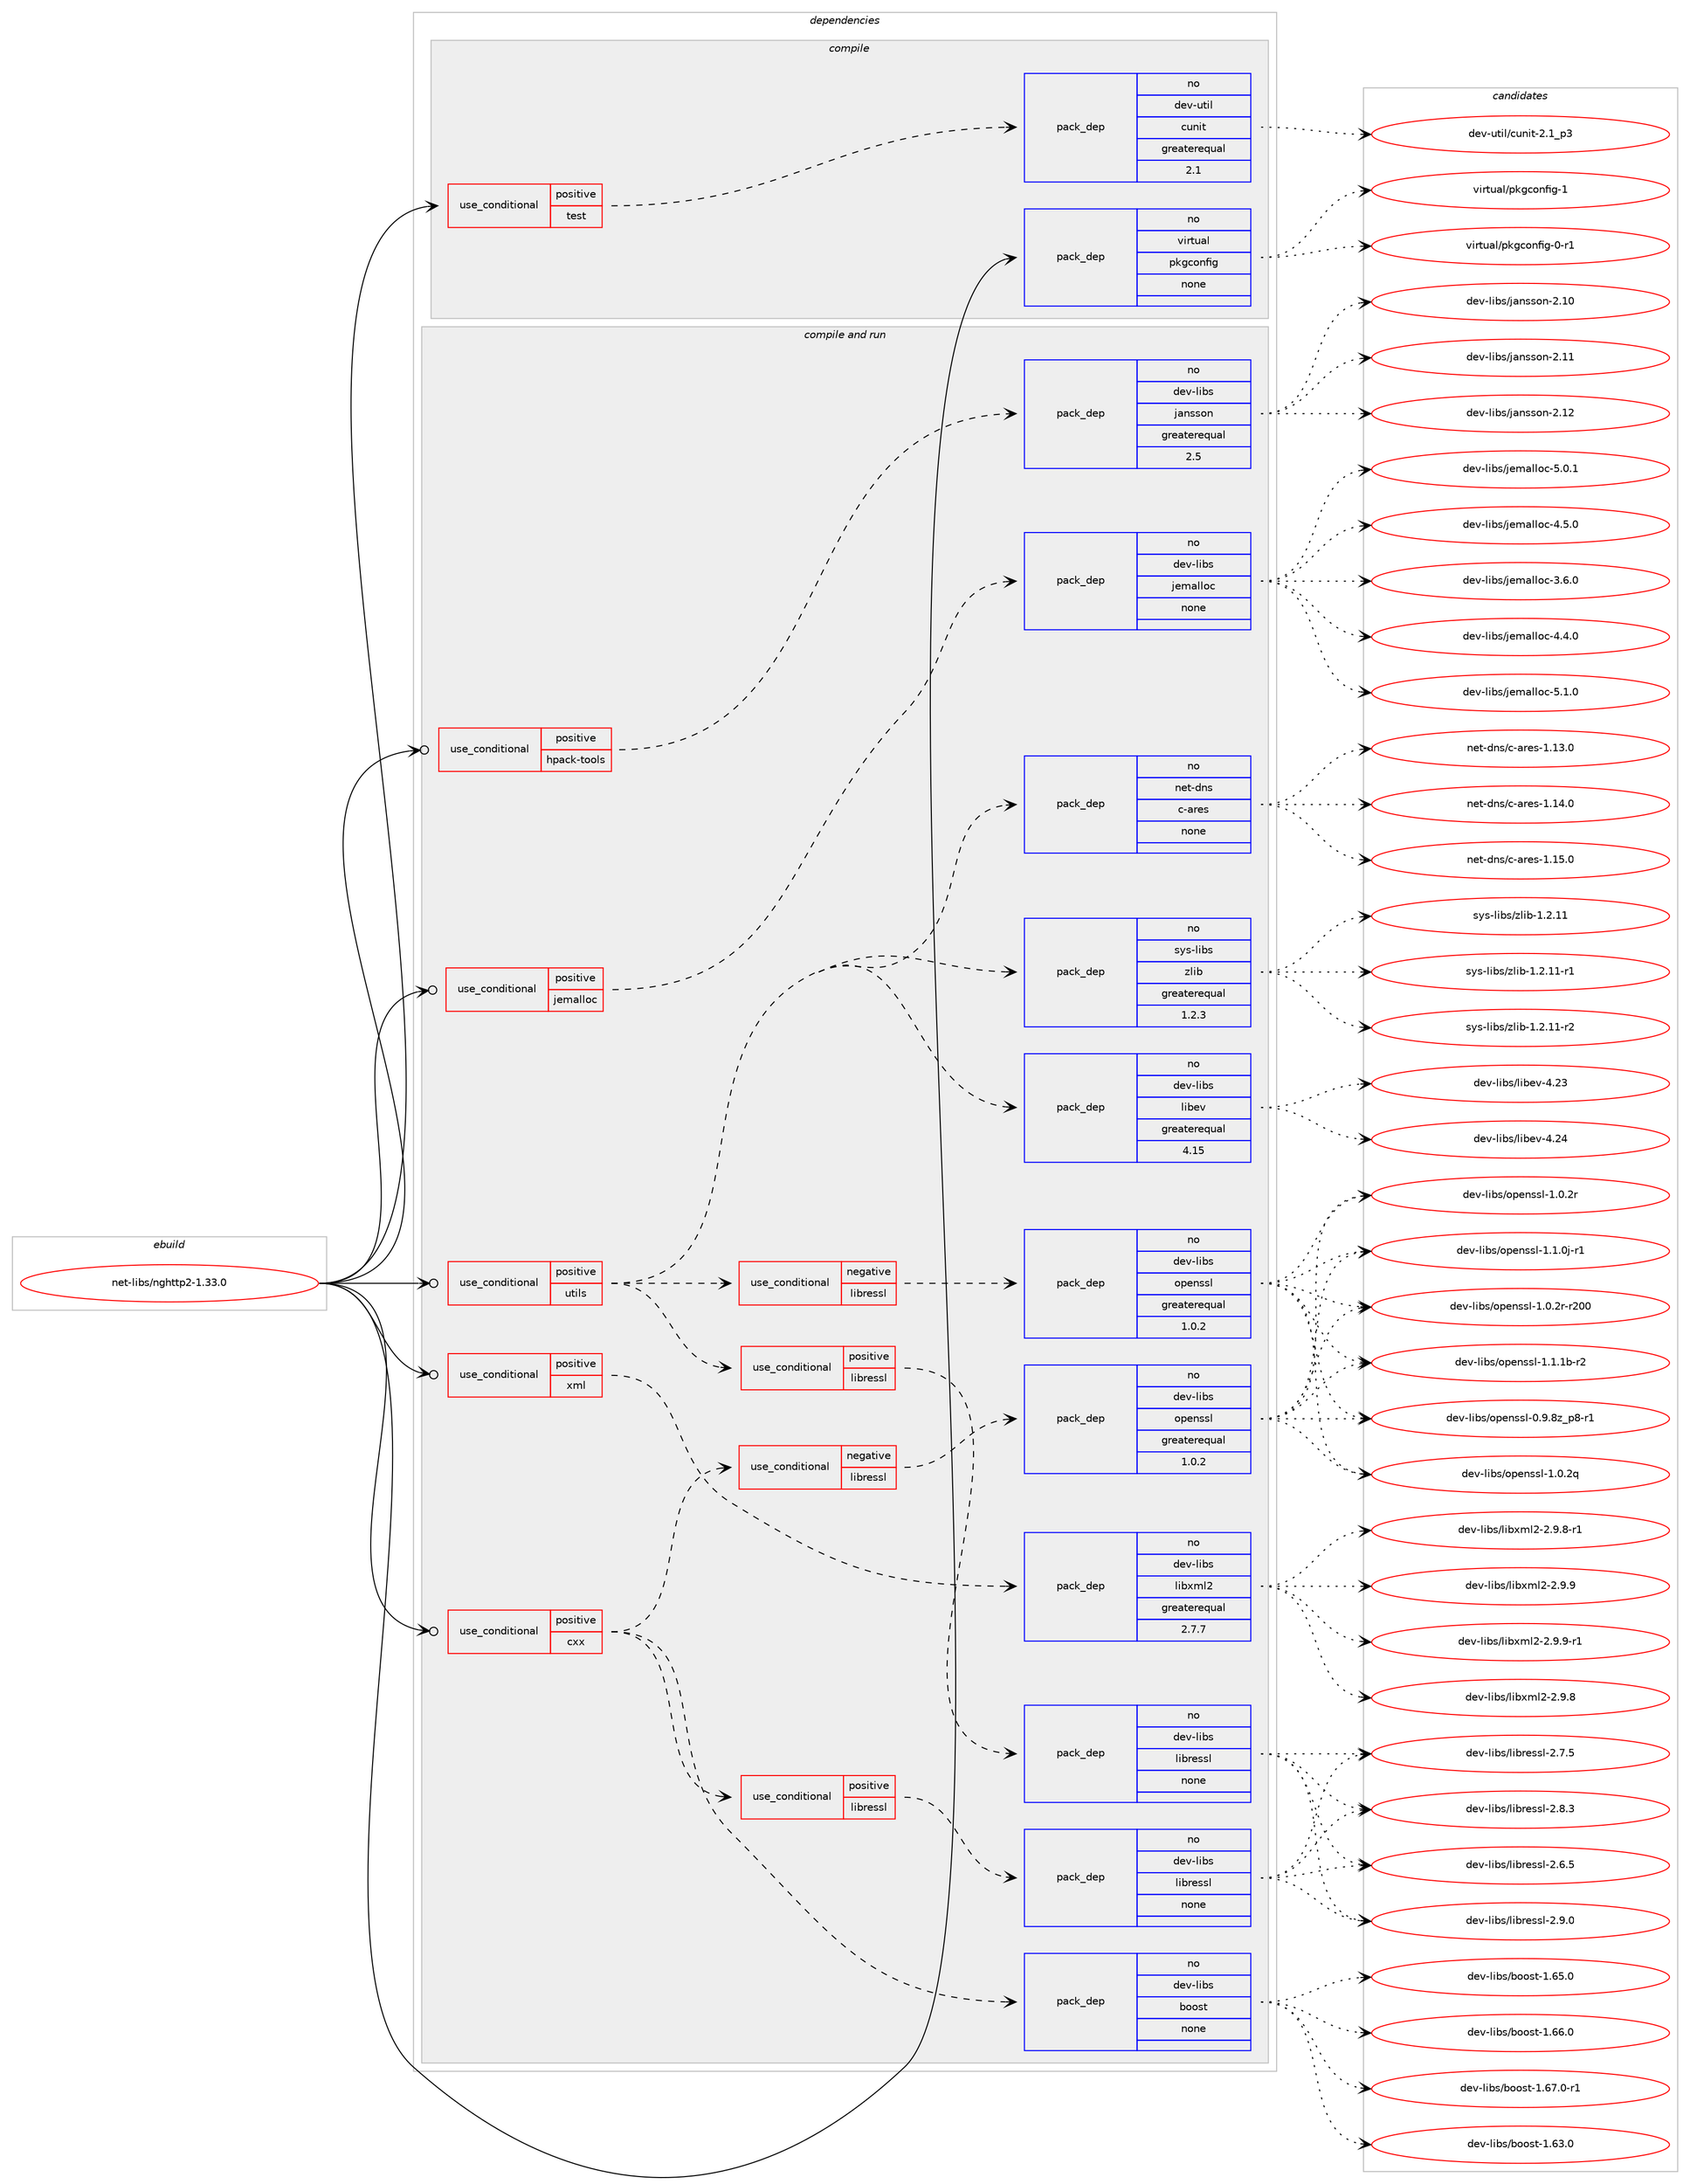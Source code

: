 digraph prolog {

# *************
# Graph options
# *************

newrank=true;
concentrate=true;
compound=true;
graph [rankdir=LR,fontname=Helvetica,fontsize=10,ranksep=1.5];#, ranksep=2.5, nodesep=0.2];
edge  [arrowhead=vee];
node  [fontname=Helvetica,fontsize=10];

# **********
# The ebuild
# **********

subgraph cluster_leftcol {
color=gray;
rank=same;
label=<<i>ebuild</i>>;
id [label="net-libs/nghttp2-1.33.0", color=red, width=4, href="../net-libs/nghttp2-1.33.0.svg"];
}

# ****************
# The dependencies
# ****************

subgraph cluster_midcol {
color=gray;
label=<<i>dependencies</i>>;
subgraph cluster_compile {
fillcolor="#eeeeee";
style=filled;
label=<<i>compile</i>>;
subgraph cond446579 {
dependency1661276 [label=<<TABLE BORDER="0" CELLBORDER="1" CELLSPACING="0" CELLPADDING="4"><TR><TD ROWSPAN="3" CELLPADDING="10">use_conditional</TD></TR><TR><TD>positive</TD></TR><TR><TD>test</TD></TR></TABLE>>, shape=none, color=red];
subgraph pack1187715 {
dependency1661277 [label=<<TABLE BORDER="0" CELLBORDER="1" CELLSPACING="0" CELLPADDING="4" WIDTH="220"><TR><TD ROWSPAN="6" CELLPADDING="30">pack_dep</TD></TR><TR><TD WIDTH="110">no</TD></TR><TR><TD>dev-util</TD></TR><TR><TD>cunit</TD></TR><TR><TD>greaterequal</TD></TR><TR><TD>2.1</TD></TR></TABLE>>, shape=none, color=blue];
}
dependency1661276:e -> dependency1661277:w [weight=20,style="dashed",arrowhead="vee"];
}
id:e -> dependency1661276:w [weight=20,style="solid",arrowhead="vee"];
subgraph pack1187716 {
dependency1661278 [label=<<TABLE BORDER="0" CELLBORDER="1" CELLSPACING="0" CELLPADDING="4" WIDTH="220"><TR><TD ROWSPAN="6" CELLPADDING="30">pack_dep</TD></TR><TR><TD WIDTH="110">no</TD></TR><TR><TD>virtual</TD></TR><TR><TD>pkgconfig</TD></TR><TR><TD>none</TD></TR><TR><TD></TD></TR></TABLE>>, shape=none, color=blue];
}
id:e -> dependency1661278:w [weight=20,style="solid",arrowhead="vee"];
}
subgraph cluster_compileandrun {
fillcolor="#eeeeee";
style=filled;
label=<<i>compile and run</i>>;
subgraph cond446580 {
dependency1661279 [label=<<TABLE BORDER="0" CELLBORDER="1" CELLSPACING="0" CELLPADDING="4"><TR><TD ROWSPAN="3" CELLPADDING="10">use_conditional</TD></TR><TR><TD>positive</TD></TR><TR><TD>cxx</TD></TR></TABLE>>, shape=none, color=red];
subgraph cond446581 {
dependency1661280 [label=<<TABLE BORDER="0" CELLBORDER="1" CELLSPACING="0" CELLPADDING="4"><TR><TD ROWSPAN="3" CELLPADDING="10">use_conditional</TD></TR><TR><TD>negative</TD></TR><TR><TD>libressl</TD></TR></TABLE>>, shape=none, color=red];
subgraph pack1187717 {
dependency1661281 [label=<<TABLE BORDER="0" CELLBORDER="1" CELLSPACING="0" CELLPADDING="4" WIDTH="220"><TR><TD ROWSPAN="6" CELLPADDING="30">pack_dep</TD></TR><TR><TD WIDTH="110">no</TD></TR><TR><TD>dev-libs</TD></TR><TR><TD>openssl</TD></TR><TR><TD>greaterequal</TD></TR><TR><TD>1.0.2</TD></TR></TABLE>>, shape=none, color=blue];
}
dependency1661280:e -> dependency1661281:w [weight=20,style="dashed",arrowhead="vee"];
}
dependency1661279:e -> dependency1661280:w [weight=20,style="dashed",arrowhead="vee"];
subgraph cond446582 {
dependency1661282 [label=<<TABLE BORDER="0" CELLBORDER="1" CELLSPACING="0" CELLPADDING="4"><TR><TD ROWSPAN="3" CELLPADDING="10">use_conditional</TD></TR><TR><TD>positive</TD></TR><TR><TD>libressl</TD></TR></TABLE>>, shape=none, color=red];
subgraph pack1187718 {
dependency1661283 [label=<<TABLE BORDER="0" CELLBORDER="1" CELLSPACING="0" CELLPADDING="4" WIDTH="220"><TR><TD ROWSPAN="6" CELLPADDING="30">pack_dep</TD></TR><TR><TD WIDTH="110">no</TD></TR><TR><TD>dev-libs</TD></TR><TR><TD>libressl</TD></TR><TR><TD>none</TD></TR><TR><TD></TD></TR></TABLE>>, shape=none, color=blue];
}
dependency1661282:e -> dependency1661283:w [weight=20,style="dashed",arrowhead="vee"];
}
dependency1661279:e -> dependency1661282:w [weight=20,style="dashed",arrowhead="vee"];
subgraph pack1187719 {
dependency1661284 [label=<<TABLE BORDER="0" CELLBORDER="1" CELLSPACING="0" CELLPADDING="4" WIDTH="220"><TR><TD ROWSPAN="6" CELLPADDING="30">pack_dep</TD></TR><TR><TD WIDTH="110">no</TD></TR><TR><TD>dev-libs</TD></TR><TR><TD>boost</TD></TR><TR><TD>none</TD></TR><TR><TD></TD></TR></TABLE>>, shape=none, color=blue];
}
dependency1661279:e -> dependency1661284:w [weight=20,style="dashed",arrowhead="vee"];
}
id:e -> dependency1661279:w [weight=20,style="solid",arrowhead="odotvee"];
subgraph cond446583 {
dependency1661285 [label=<<TABLE BORDER="0" CELLBORDER="1" CELLSPACING="0" CELLPADDING="4"><TR><TD ROWSPAN="3" CELLPADDING="10">use_conditional</TD></TR><TR><TD>positive</TD></TR><TR><TD>hpack-tools</TD></TR></TABLE>>, shape=none, color=red];
subgraph pack1187720 {
dependency1661286 [label=<<TABLE BORDER="0" CELLBORDER="1" CELLSPACING="0" CELLPADDING="4" WIDTH="220"><TR><TD ROWSPAN="6" CELLPADDING="30">pack_dep</TD></TR><TR><TD WIDTH="110">no</TD></TR><TR><TD>dev-libs</TD></TR><TR><TD>jansson</TD></TR><TR><TD>greaterequal</TD></TR><TR><TD>2.5</TD></TR></TABLE>>, shape=none, color=blue];
}
dependency1661285:e -> dependency1661286:w [weight=20,style="dashed",arrowhead="vee"];
}
id:e -> dependency1661285:w [weight=20,style="solid",arrowhead="odotvee"];
subgraph cond446584 {
dependency1661287 [label=<<TABLE BORDER="0" CELLBORDER="1" CELLSPACING="0" CELLPADDING="4"><TR><TD ROWSPAN="3" CELLPADDING="10">use_conditional</TD></TR><TR><TD>positive</TD></TR><TR><TD>jemalloc</TD></TR></TABLE>>, shape=none, color=red];
subgraph pack1187721 {
dependency1661288 [label=<<TABLE BORDER="0" CELLBORDER="1" CELLSPACING="0" CELLPADDING="4" WIDTH="220"><TR><TD ROWSPAN="6" CELLPADDING="30">pack_dep</TD></TR><TR><TD WIDTH="110">no</TD></TR><TR><TD>dev-libs</TD></TR><TR><TD>jemalloc</TD></TR><TR><TD>none</TD></TR><TR><TD></TD></TR></TABLE>>, shape=none, color=blue];
}
dependency1661287:e -> dependency1661288:w [weight=20,style="dashed",arrowhead="vee"];
}
id:e -> dependency1661287:w [weight=20,style="solid",arrowhead="odotvee"];
subgraph cond446585 {
dependency1661289 [label=<<TABLE BORDER="0" CELLBORDER="1" CELLSPACING="0" CELLPADDING="4"><TR><TD ROWSPAN="3" CELLPADDING="10">use_conditional</TD></TR><TR><TD>positive</TD></TR><TR><TD>utils</TD></TR></TABLE>>, shape=none, color=red];
subgraph cond446586 {
dependency1661290 [label=<<TABLE BORDER="0" CELLBORDER="1" CELLSPACING="0" CELLPADDING="4"><TR><TD ROWSPAN="3" CELLPADDING="10">use_conditional</TD></TR><TR><TD>negative</TD></TR><TR><TD>libressl</TD></TR></TABLE>>, shape=none, color=red];
subgraph pack1187722 {
dependency1661291 [label=<<TABLE BORDER="0" CELLBORDER="1" CELLSPACING="0" CELLPADDING="4" WIDTH="220"><TR><TD ROWSPAN="6" CELLPADDING="30">pack_dep</TD></TR><TR><TD WIDTH="110">no</TD></TR><TR><TD>dev-libs</TD></TR><TR><TD>openssl</TD></TR><TR><TD>greaterequal</TD></TR><TR><TD>1.0.2</TD></TR></TABLE>>, shape=none, color=blue];
}
dependency1661290:e -> dependency1661291:w [weight=20,style="dashed",arrowhead="vee"];
}
dependency1661289:e -> dependency1661290:w [weight=20,style="dashed",arrowhead="vee"];
subgraph cond446587 {
dependency1661292 [label=<<TABLE BORDER="0" CELLBORDER="1" CELLSPACING="0" CELLPADDING="4"><TR><TD ROWSPAN="3" CELLPADDING="10">use_conditional</TD></TR><TR><TD>positive</TD></TR><TR><TD>libressl</TD></TR></TABLE>>, shape=none, color=red];
subgraph pack1187723 {
dependency1661293 [label=<<TABLE BORDER="0" CELLBORDER="1" CELLSPACING="0" CELLPADDING="4" WIDTH="220"><TR><TD ROWSPAN="6" CELLPADDING="30">pack_dep</TD></TR><TR><TD WIDTH="110">no</TD></TR><TR><TD>dev-libs</TD></TR><TR><TD>libressl</TD></TR><TR><TD>none</TD></TR><TR><TD></TD></TR></TABLE>>, shape=none, color=blue];
}
dependency1661292:e -> dependency1661293:w [weight=20,style="dashed",arrowhead="vee"];
}
dependency1661289:e -> dependency1661292:w [weight=20,style="dashed",arrowhead="vee"];
subgraph pack1187724 {
dependency1661294 [label=<<TABLE BORDER="0" CELLBORDER="1" CELLSPACING="0" CELLPADDING="4" WIDTH="220"><TR><TD ROWSPAN="6" CELLPADDING="30">pack_dep</TD></TR><TR><TD WIDTH="110">no</TD></TR><TR><TD>dev-libs</TD></TR><TR><TD>libev</TD></TR><TR><TD>greaterequal</TD></TR><TR><TD>4.15</TD></TR></TABLE>>, shape=none, color=blue];
}
dependency1661289:e -> dependency1661294:w [weight=20,style="dashed",arrowhead="vee"];
subgraph pack1187725 {
dependency1661295 [label=<<TABLE BORDER="0" CELLBORDER="1" CELLSPACING="0" CELLPADDING="4" WIDTH="220"><TR><TD ROWSPAN="6" CELLPADDING="30">pack_dep</TD></TR><TR><TD WIDTH="110">no</TD></TR><TR><TD>sys-libs</TD></TR><TR><TD>zlib</TD></TR><TR><TD>greaterequal</TD></TR><TR><TD>1.2.3</TD></TR></TABLE>>, shape=none, color=blue];
}
dependency1661289:e -> dependency1661295:w [weight=20,style="dashed",arrowhead="vee"];
subgraph pack1187726 {
dependency1661296 [label=<<TABLE BORDER="0" CELLBORDER="1" CELLSPACING="0" CELLPADDING="4" WIDTH="220"><TR><TD ROWSPAN="6" CELLPADDING="30">pack_dep</TD></TR><TR><TD WIDTH="110">no</TD></TR><TR><TD>net-dns</TD></TR><TR><TD>c-ares</TD></TR><TR><TD>none</TD></TR><TR><TD></TD></TR></TABLE>>, shape=none, color=blue];
}
dependency1661289:e -> dependency1661296:w [weight=20,style="dashed",arrowhead="vee"];
}
id:e -> dependency1661289:w [weight=20,style="solid",arrowhead="odotvee"];
subgraph cond446588 {
dependency1661297 [label=<<TABLE BORDER="0" CELLBORDER="1" CELLSPACING="0" CELLPADDING="4"><TR><TD ROWSPAN="3" CELLPADDING="10">use_conditional</TD></TR><TR><TD>positive</TD></TR><TR><TD>xml</TD></TR></TABLE>>, shape=none, color=red];
subgraph pack1187727 {
dependency1661298 [label=<<TABLE BORDER="0" CELLBORDER="1" CELLSPACING="0" CELLPADDING="4" WIDTH="220"><TR><TD ROWSPAN="6" CELLPADDING="30">pack_dep</TD></TR><TR><TD WIDTH="110">no</TD></TR><TR><TD>dev-libs</TD></TR><TR><TD>libxml2</TD></TR><TR><TD>greaterequal</TD></TR><TR><TD>2.7.7</TD></TR></TABLE>>, shape=none, color=blue];
}
dependency1661297:e -> dependency1661298:w [weight=20,style="dashed",arrowhead="vee"];
}
id:e -> dependency1661297:w [weight=20,style="solid",arrowhead="odotvee"];
}
subgraph cluster_run {
fillcolor="#eeeeee";
style=filled;
label=<<i>run</i>>;
}
}

# **************
# The candidates
# **************

subgraph cluster_choices {
rank=same;
color=gray;
label=<<i>candidates</i>>;

subgraph choice1187715 {
color=black;
nodesep=1;
choice100101118451171161051084799117110105116455046499511251 [label="dev-util/cunit-2.1_p3", color=red, width=4,href="../dev-util/cunit-2.1_p3.svg"];
dependency1661277:e -> choice100101118451171161051084799117110105116455046499511251:w [style=dotted,weight="100"];
}
subgraph choice1187716 {
color=black;
nodesep=1;
choice11810511411611797108471121071039911111010210510345484511449 [label="virtual/pkgconfig-0-r1", color=red, width=4,href="../virtual/pkgconfig-0-r1.svg"];
choice1181051141161179710847112107103991111101021051034549 [label="virtual/pkgconfig-1", color=red, width=4,href="../virtual/pkgconfig-1.svg"];
dependency1661278:e -> choice11810511411611797108471121071039911111010210510345484511449:w [style=dotted,weight="100"];
dependency1661278:e -> choice1181051141161179710847112107103991111101021051034549:w [style=dotted,weight="100"];
}
subgraph choice1187717 {
color=black;
nodesep=1;
choice10010111845108105981154711111210111011511510845484657465612295112564511449 [label="dev-libs/openssl-0.9.8z_p8-r1", color=red, width=4,href="../dev-libs/openssl-0.9.8z_p8-r1.svg"];
choice100101118451081059811547111112101110115115108454946484650113 [label="dev-libs/openssl-1.0.2q", color=red, width=4,href="../dev-libs/openssl-1.0.2q.svg"];
choice100101118451081059811547111112101110115115108454946484650114 [label="dev-libs/openssl-1.0.2r", color=red, width=4,href="../dev-libs/openssl-1.0.2r.svg"];
choice10010111845108105981154711111210111011511510845494648465011445114504848 [label="dev-libs/openssl-1.0.2r-r200", color=red, width=4,href="../dev-libs/openssl-1.0.2r-r200.svg"];
choice1001011184510810598115471111121011101151151084549464946481064511449 [label="dev-libs/openssl-1.1.0j-r1", color=red, width=4,href="../dev-libs/openssl-1.1.0j-r1.svg"];
choice100101118451081059811547111112101110115115108454946494649984511450 [label="dev-libs/openssl-1.1.1b-r2", color=red, width=4,href="../dev-libs/openssl-1.1.1b-r2.svg"];
dependency1661281:e -> choice10010111845108105981154711111210111011511510845484657465612295112564511449:w [style=dotted,weight="100"];
dependency1661281:e -> choice100101118451081059811547111112101110115115108454946484650113:w [style=dotted,weight="100"];
dependency1661281:e -> choice100101118451081059811547111112101110115115108454946484650114:w [style=dotted,weight="100"];
dependency1661281:e -> choice10010111845108105981154711111210111011511510845494648465011445114504848:w [style=dotted,weight="100"];
dependency1661281:e -> choice1001011184510810598115471111121011101151151084549464946481064511449:w [style=dotted,weight="100"];
dependency1661281:e -> choice100101118451081059811547111112101110115115108454946494649984511450:w [style=dotted,weight="100"];
}
subgraph choice1187718 {
color=black;
nodesep=1;
choice10010111845108105981154710810598114101115115108455046544653 [label="dev-libs/libressl-2.6.5", color=red, width=4,href="../dev-libs/libressl-2.6.5.svg"];
choice10010111845108105981154710810598114101115115108455046554653 [label="dev-libs/libressl-2.7.5", color=red, width=4,href="../dev-libs/libressl-2.7.5.svg"];
choice10010111845108105981154710810598114101115115108455046564651 [label="dev-libs/libressl-2.8.3", color=red, width=4,href="../dev-libs/libressl-2.8.3.svg"];
choice10010111845108105981154710810598114101115115108455046574648 [label="dev-libs/libressl-2.9.0", color=red, width=4,href="../dev-libs/libressl-2.9.0.svg"];
dependency1661283:e -> choice10010111845108105981154710810598114101115115108455046544653:w [style=dotted,weight="100"];
dependency1661283:e -> choice10010111845108105981154710810598114101115115108455046554653:w [style=dotted,weight="100"];
dependency1661283:e -> choice10010111845108105981154710810598114101115115108455046564651:w [style=dotted,weight="100"];
dependency1661283:e -> choice10010111845108105981154710810598114101115115108455046574648:w [style=dotted,weight="100"];
}
subgraph choice1187719 {
color=black;
nodesep=1;
choice1001011184510810598115479811111111511645494654514648 [label="dev-libs/boost-1.63.0", color=red, width=4,href="../dev-libs/boost-1.63.0.svg"];
choice1001011184510810598115479811111111511645494654534648 [label="dev-libs/boost-1.65.0", color=red, width=4,href="../dev-libs/boost-1.65.0.svg"];
choice1001011184510810598115479811111111511645494654544648 [label="dev-libs/boost-1.66.0", color=red, width=4,href="../dev-libs/boost-1.66.0.svg"];
choice10010111845108105981154798111111115116454946545546484511449 [label="dev-libs/boost-1.67.0-r1", color=red, width=4,href="../dev-libs/boost-1.67.0-r1.svg"];
dependency1661284:e -> choice1001011184510810598115479811111111511645494654514648:w [style=dotted,weight="100"];
dependency1661284:e -> choice1001011184510810598115479811111111511645494654534648:w [style=dotted,weight="100"];
dependency1661284:e -> choice1001011184510810598115479811111111511645494654544648:w [style=dotted,weight="100"];
dependency1661284:e -> choice10010111845108105981154798111111115116454946545546484511449:w [style=dotted,weight="100"];
}
subgraph choice1187720 {
color=black;
nodesep=1;
choice100101118451081059811547106971101151151111104550464948 [label="dev-libs/jansson-2.10", color=red, width=4,href="../dev-libs/jansson-2.10.svg"];
choice100101118451081059811547106971101151151111104550464949 [label="dev-libs/jansson-2.11", color=red, width=4,href="../dev-libs/jansson-2.11.svg"];
choice100101118451081059811547106971101151151111104550464950 [label="dev-libs/jansson-2.12", color=red, width=4,href="../dev-libs/jansson-2.12.svg"];
dependency1661286:e -> choice100101118451081059811547106971101151151111104550464948:w [style=dotted,weight="100"];
dependency1661286:e -> choice100101118451081059811547106971101151151111104550464949:w [style=dotted,weight="100"];
dependency1661286:e -> choice100101118451081059811547106971101151151111104550464950:w [style=dotted,weight="100"];
}
subgraph choice1187721 {
color=black;
nodesep=1;
choice1001011184510810598115471061011099710810811199455146544648 [label="dev-libs/jemalloc-3.6.0", color=red, width=4,href="../dev-libs/jemalloc-3.6.0.svg"];
choice1001011184510810598115471061011099710810811199455246524648 [label="dev-libs/jemalloc-4.4.0", color=red, width=4,href="../dev-libs/jemalloc-4.4.0.svg"];
choice1001011184510810598115471061011099710810811199455246534648 [label="dev-libs/jemalloc-4.5.0", color=red, width=4,href="../dev-libs/jemalloc-4.5.0.svg"];
choice1001011184510810598115471061011099710810811199455346484649 [label="dev-libs/jemalloc-5.0.1", color=red, width=4,href="../dev-libs/jemalloc-5.0.1.svg"];
choice1001011184510810598115471061011099710810811199455346494648 [label="dev-libs/jemalloc-5.1.0", color=red, width=4,href="../dev-libs/jemalloc-5.1.0.svg"];
dependency1661288:e -> choice1001011184510810598115471061011099710810811199455146544648:w [style=dotted,weight="100"];
dependency1661288:e -> choice1001011184510810598115471061011099710810811199455246524648:w [style=dotted,weight="100"];
dependency1661288:e -> choice1001011184510810598115471061011099710810811199455246534648:w [style=dotted,weight="100"];
dependency1661288:e -> choice1001011184510810598115471061011099710810811199455346484649:w [style=dotted,weight="100"];
dependency1661288:e -> choice1001011184510810598115471061011099710810811199455346494648:w [style=dotted,weight="100"];
}
subgraph choice1187722 {
color=black;
nodesep=1;
choice10010111845108105981154711111210111011511510845484657465612295112564511449 [label="dev-libs/openssl-0.9.8z_p8-r1", color=red, width=4,href="../dev-libs/openssl-0.9.8z_p8-r1.svg"];
choice100101118451081059811547111112101110115115108454946484650113 [label="dev-libs/openssl-1.0.2q", color=red, width=4,href="../dev-libs/openssl-1.0.2q.svg"];
choice100101118451081059811547111112101110115115108454946484650114 [label="dev-libs/openssl-1.0.2r", color=red, width=4,href="../dev-libs/openssl-1.0.2r.svg"];
choice10010111845108105981154711111210111011511510845494648465011445114504848 [label="dev-libs/openssl-1.0.2r-r200", color=red, width=4,href="../dev-libs/openssl-1.0.2r-r200.svg"];
choice1001011184510810598115471111121011101151151084549464946481064511449 [label="dev-libs/openssl-1.1.0j-r1", color=red, width=4,href="../dev-libs/openssl-1.1.0j-r1.svg"];
choice100101118451081059811547111112101110115115108454946494649984511450 [label="dev-libs/openssl-1.1.1b-r2", color=red, width=4,href="../dev-libs/openssl-1.1.1b-r2.svg"];
dependency1661291:e -> choice10010111845108105981154711111210111011511510845484657465612295112564511449:w [style=dotted,weight="100"];
dependency1661291:e -> choice100101118451081059811547111112101110115115108454946484650113:w [style=dotted,weight="100"];
dependency1661291:e -> choice100101118451081059811547111112101110115115108454946484650114:w [style=dotted,weight="100"];
dependency1661291:e -> choice10010111845108105981154711111210111011511510845494648465011445114504848:w [style=dotted,weight="100"];
dependency1661291:e -> choice1001011184510810598115471111121011101151151084549464946481064511449:w [style=dotted,weight="100"];
dependency1661291:e -> choice100101118451081059811547111112101110115115108454946494649984511450:w [style=dotted,weight="100"];
}
subgraph choice1187723 {
color=black;
nodesep=1;
choice10010111845108105981154710810598114101115115108455046544653 [label="dev-libs/libressl-2.6.5", color=red, width=4,href="../dev-libs/libressl-2.6.5.svg"];
choice10010111845108105981154710810598114101115115108455046554653 [label="dev-libs/libressl-2.7.5", color=red, width=4,href="../dev-libs/libressl-2.7.5.svg"];
choice10010111845108105981154710810598114101115115108455046564651 [label="dev-libs/libressl-2.8.3", color=red, width=4,href="../dev-libs/libressl-2.8.3.svg"];
choice10010111845108105981154710810598114101115115108455046574648 [label="dev-libs/libressl-2.9.0", color=red, width=4,href="../dev-libs/libressl-2.9.0.svg"];
dependency1661293:e -> choice10010111845108105981154710810598114101115115108455046544653:w [style=dotted,weight="100"];
dependency1661293:e -> choice10010111845108105981154710810598114101115115108455046554653:w [style=dotted,weight="100"];
dependency1661293:e -> choice10010111845108105981154710810598114101115115108455046564651:w [style=dotted,weight="100"];
dependency1661293:e -> choice10010111845108105981154710810598114101115115108455046574648:w [style=dotted,weight="100"];
}
subgraph choice1187724 {
color=black;
nodesep=1;
choice100101118451081059811547108105981011184552465051 [label="dev-libs/libev-4.23", color=red, width=4,href="../dev-libs/libev-4.23.svg"];
choice100101118451081059811547108105981011184552465052 [label="dev-libs/libev-4.24", color=red, width=4,href="../dev-libs/libev-4.24.svg"];
dependency1661294:e -> choice100101118451081059811547108105981011184552465051:w [style=dotted,weight="100"];
dependency1661294:e -> choice100101118451081059811547108105981011184552465052:w [style=dotted,weight="100"];
}
subgraph choice1187725 {
color=black;
nodesep=1;
choice1151211154510810598115471221081059845494650464949 [label="sys-libs/zlib-1.2.11", color=red, width=4,href="../sys-libs/zlib-1.2.11.svg"];
choice11512111545108105981154712210810598454946504649494511449 [label="sys-libs/zlib-1.2.11-r1", color=red, width=4,href="../sys-libs/zlib-1.2.11-r1.svg"];
choice11512111545108105981154712210810598454946504649494511450 [label="sys-libs/zlib-1.2.11-r2", color=red, width=4,href="../sys-libs/zlib-1.2.11-r2.svg"];
dependency1661295:e -> choice1151211154510810598115471221081059845494650464949:w [style=dotted,weight="100"];
dependency1661295:e -> choice11512111545108105981154712210810598454946504649494511449:w [style=dotted,weight="100"];
dependency1661295:e -> choice11512111545108105981154712210810598454946504649494511450:w [style=dotted,weight="100"];
}
subgraph choice1187726 {
color=black;
nodesep=1;
choice110101116451001101154799459711410111545494649514648 [label="net-dns/c-ares-1.13.0", color=red, width=4,href="../net-dns/c-ares-1.13.0.svg"];
choice110101116451001101154799459711410111545494649524648 [label="net-dns/c-ares-1.14.0", color=red, width=4,href="../net-dns/c-ares-1.14.0.svg"];
choice110101116451001101154799459711410111545494649534648 [label="net-dns/c-ares-1.15.0", color=red, width=4,href="../net-dns/c-ares-1.15.0.svg"];
dependency1661296:e -> choice110101116451001101154799459711410111545494649514648:w [style=dotted,weight="100"];
dependency1661296:e -> choice110101116451001101154799459711410111545494649524648:w [style=dotted,weight="100"];
dependency1661296:e -> choice110101116451001101154799459711410111545494649534648:w [style=dotted,weight="100"];
}
subgraph choice1187727 {
color=black;
nodesep=1;
choice1001011184510810598115471081059812010910850455046574656 [label="dev-libs/libxml2-2.9.8", color=red, width=4,href="../dev-libs/libxml2-2.9.8.svg"];
choice10010111845108105981154710810598120109108504550465746564511449 [label="dev-libs/libxml2-2.9.8-r1", color=red, width=4,href="../dev-libs/libxml2-2.9.8-r1.svg"];
choice1001011184510810598115471081059812010910850455046574657 [label="dev-libs/libxml2-2.9.9", color=red, width=4,href="../dev-libs/libxml2-2.9.9.svg"];
choice10010111845108105981154710810598120109108504550465746574511449 [label="dev-libs/libxml2-2.9.9-r1", color=red, width=4,href="../dev-libs/libxml2-2.9.9-r1.svg"];
dependency1661298:e -> choice1001011184510810598115471081059812010910850455046574656:w [style=dotted,weight="100"];
dependency1661298:e -> choice10010111845108105981154710810598120109108504550465746564511449:w [style=dotted,weight="100"];
dependency1661298:e -> choice1001011184510810598115471081059812010910850455046574657:w [style=dotted,weight="100"];
dependency1661298:e -> choice10010111845108105981154710810598120109108504550465746574511449:w [style=dotted,weight="100"];
}
}

}
